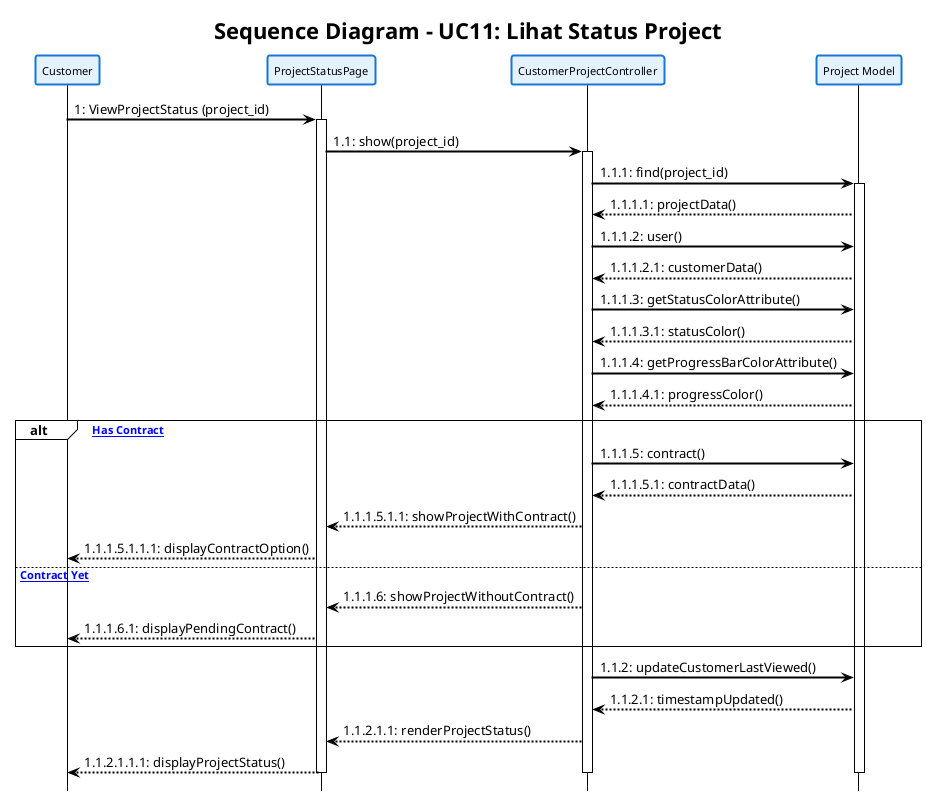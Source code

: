 @startuml

!theme plain
skinparam backgroundColor white
skinparam shadowing false
skinparam handwritten false

' Styling sesuai contoh yang diberikan
skinparam participant {
    BackgroundColor #E3F2FD
    BorderColor #1976D2
    BorderThickness 2
    FontSize 11
}

skinparam arrow {
    Color black
    Thickness 2
}

skinparam sequence {
    ArrowColor black
    ActorBorderColor black
    LifeLineBorderColor black
    ParticipantBorderColor #1976D2
    ParticipantBackgroundColor #E3F2FD
    BoxBorderColor black
}

hide footbox

title **Sequence Diagram - UC11: Lihat Status Project**

participant "Customer" as Customer
participant "ProjectStatusPage" as ProjectPage
participant "CustomerProjectController" as ProjectCtrl
participant "Project Model" as ProjectModel

Customer -> ProjectPage: 1: ViewProjectStatus (project_id)
activate ProjectPage

ProjectPage -> ProjectCtrl: 1.1: show(project_id)
activate ProjectCtrl

ProjectCtrl -> ProjectModel: 1.1.1: find(project_id)
activate ProjectModel

ProjectModel --> ProjectCtrl: 1.1.1.1: projectData()

ProjectCtrl -> ProjectModel: 1.1.1.2: user()
ProjectModel --> ProjectCtrl: 1.1.1.2.1: customerData()

ProjectCtrl -> ProjectModel: 1.1.1.3: getStatusColorAttribute()
ProjectModel --> ProjectCtrl: 1.1.1.3.1: statusColor()

ProjectCtrl -> ProjectModel: 1.1.1.4: getProgressBarColorAttribute()
ProjectModel --> ProjectCtrl: 1.1.1.4.1: progressColor()

alt [Project Has Contract]
    ProjectCtrl -> ProjectModel: 1.1.1.5: contract()
    ProjectModel --> ProjectCtrl: 1.1.1.5.1: contractData()
    ProjectCtrl --> ProjectPage: 1.1.1.5.1.1: showProjectWithContract()
    ProjectPage --> Customer: 1.1.1.5.1.1.1: displayContractOption()
    
else [No Contract Yet]
    ProjectCtrl --> ProjectPage: 1.1.1.6: showProjectWithoutContract()
    ProjectPage --> Customer: 1.1.1.6.1: displayPendingContract()
end

ProjectCtrl -> ProjectModel: 1.1.2: updateCustomerLastViewed()
ProjectModel --> ProjectCtrl: 1.1.2.1: timestampUpdated()

ProjectCtrl --> ProjectPage: 1.1.2.1.1: renderProjectStatus()
ProjectPage --> Customer: 1.1.2.1.1.1: displayProjectStatus()

deactivate ProjectModel
deactivate ProjectCtrl
deactivate ProjectPage

@enduml
